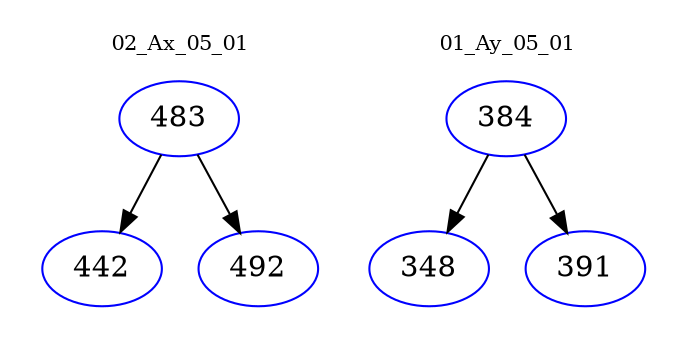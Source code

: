 digraph{
subgraph cluster_0 {
color = white
label = "02_Ax_05_01";
fontsize=10;
T0_483 [label="483", color="blue"]
T0_483 -> T0_442 [color="black"]
T0_442 [label="442", color="blue"]
T0_483 -> T0_492 [color="black"]
T0_492 [label="492", color="blue"]
}
subgraph cluster_1 {
color = white
label = "01_Ay_05_01";
fontsize=10;
T1_384 [label="384", color="blue"]
T1_384 -> T1_348 [color="black"]
T1_348 [label="348", color="blue"]
T1_384 -> T1_391 [color="black"]
T1_391 [label="391", color="blue"]
}
}
